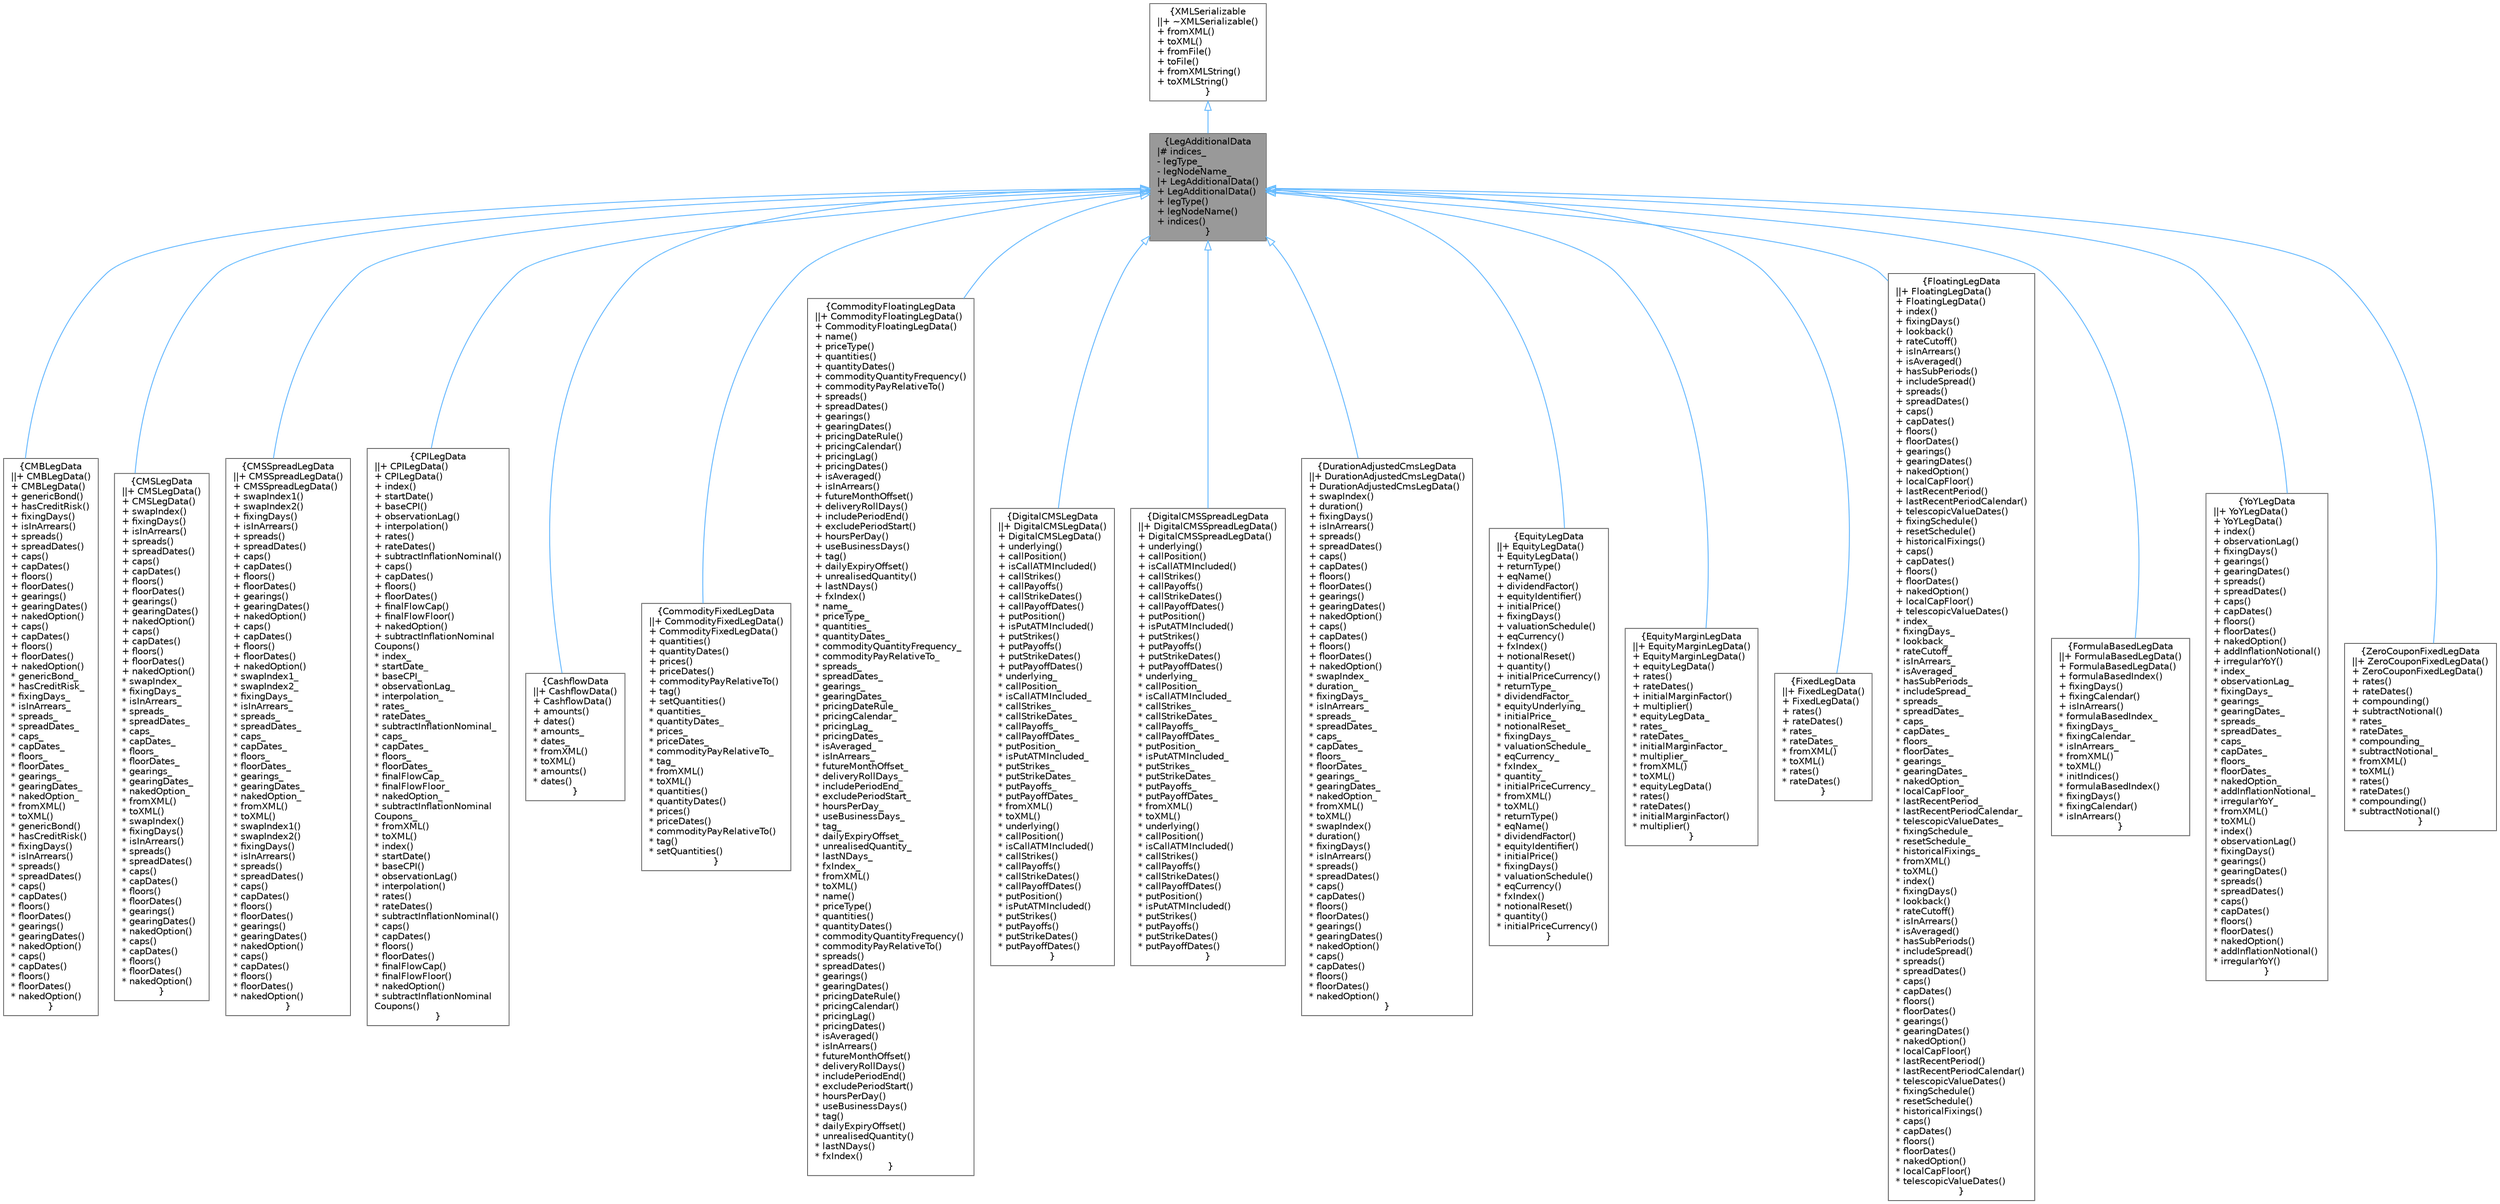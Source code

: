 digraph "LegAdditionalData"
{
 // INTERACTIVE_SVG=YES
 // LATEX_PDF_SIZE
  bgcolor="transparent";
  edge [fontname=Helvetica,fontsize=10,labelfontname=Helvetica,labelfontsize=10];
  node [fontname=Helvetica,fontsize=10,shape=box,height=0.2,width=0.4];
  Node1 [label="{LegAdditionalData\n|# indices_\l- legType_\l- legNodeName_\l|+ LegAdditionalData()\l+ LegAdditionalData()\l+ legType()\l+ legNodeName()\l+ indices()\l}",height=0.2,width=0.4,color="gray40", fillcolor="grey60", style="filled", fontcolor="black",tooltip="Serializable Additional Leg Data."];
  Node2 -> Node1 [dir="back",color="steelblue1",style="solid",arrowtail="onormal"];
  Node2 [label="{XMLSerializable\n||+ ~XMLSerializable()\l+ fromXML()\l+ toXML()\l+ fromFile()\l+ toFile()\l+ fromXMLString()\l+ toXMLString()\l}",height=0.2,width=0.4,color="gray40", fillcolor="white", style="filled",URL="$classore_1_1data_1_1_x_m_l_serializable.html",tooltip="Base class for all serializable classes."];
  Node1 -> Node3 [dir="back",color="steelblue1",style="solid",arrowtail="onormal"];
  Node3 [label="{CMBLegData\n||+ CMBLegData()\l+ CMBLegData()\l+ genericBond()\l+ hasCreditRisk()\l+ fixingDays()\l+ isInArrears()\l+ spreads()\l+ spreadDates()\l+ caps()\l+ capDates()\l+ floors()\l+ floorDates()\l+ gearings()\l+ gearingDates()\l+ nakedOption()\l+ caps()\l+ capDates()\l+ floors()\l+ floorDates()\l+ nakedOption()\l* genericBond_\l* hasCreditRisk_\l* fixingDays_\l* isInArrears_\l* spreads_\l* spreadDates_\l* caps_\l* capDates_\l* floors_\l* floorDates_\l* gearings_\l* gearingDates_\l* nakedOption_\l* fromXML()\l* toXML()\l* genericBond()\l* hasCreditRisk()\l* fixingDays()\l* isInArrears()\l* spreads()\l* spreadDates()\l* caps()\l* capDates()\l* floors()\l* floorDates()\l* gearings()\l* gearingDates()\l* nakedOption()\l* caps()\l* capDates()\l* floors()\l* floorDates()\l* nakedOption()\l}",height=0.2,width=0.4,color="gray40", fillcolor="white", style="filled",URL="$classore_1_1data_1_1_c_m_b_leg_data.html",tooltip="Serializable Constant Maturity Bond Yield Leg Data."];
  Node1 -> Node4 [dir="back",color="steelblue1",style="solid",arrowtail="onormal"];
  Node4 [label="{CMSLegData\n||+ CMSLegData()\l+ CMSLegData()\l+ swapIndex()\l+ fixingDays()\l+ isInArrears()\l+ spreads()\l+ spreadDates()\l+ caps()\l+ capDates()\l+ floors()\l+ floorDates()\l+ gearings()\l+ gearingDates()\l+ nakedOption()\l+ caps()\l+ capDates()\l+ floors()\l+ floorDates()\l+ nakedOption()\l* swapIndex_\l* fixingDays_\l* isInArrears_\l* spreads_\l* spreadDates_\l* caps_\l* capDates_\l* floors_\l* floorDates_\l* gearings_\l* gearingDates_\l* nakedOption_\l* fromXML()\l* toXML()\l* swapIndex()\l* fixingDays()\l* isInArrears()\l* spreads()\l* spreadDates()\l* caps()\l* capDates()\l* floors()\l* floorDates()\l* gearings()\l* gearingDates()\l* nakedOption()\l* caps()\l* capDates()\l* floors()\l* floorDates()\l* nakedOption()\l}",height=0.2,width=0.4,color="gray40", fillcolor="white", style="filled",URL="$classore_1_1data_1_1_c_m_s_leg_data.html",tooltip="Serializable CMS Leg Data."];
  Node1 -> Node5 [dir="back",color="steelblue1",style="solid",arrowtail="onormal"];
  Node5 [label="{CMSSpreadLegData\n||+ CMSSpreadLegData()\l+ CMSSpreadLegData()\l+ swapIndex1()\l+ swapIndex2()\l+ fixingDays()\l+ isInArrears()\l+ spreads()\l+ spreadDates()\l+ caps()\l+ capDates()\l+ floors()\l+ floorDates()\l+ gearings()\l+ gearingDates()\l+ nakedOption()\l+ caps()\l+ capDates()\l+ floors()\l+ floorDates()\l+ nakedOption()\l* swapIndex1_\l* swapIndex2_\l* fixingDays_\l* isInArrears_\l* spreads_\l* spreadDates_\l* caps_\l* capDates_\l* floors_\l* floorDates_\l* gearings_\l* gearingDates_\l* nakedOption_\l* fromXML()\l* toXML()\l* swapIndex1()\l* swapIndex2()\l* fixingDays()\l* isInArrears()\l* spreads()\l* spreadDates()\l* caps()\l* capDates()\l* floors()\l* floorDates()\l* gearings()\l* gearingDates()\l* nakedOption()\l* caps()\l* capDates()\l* floors()\l* floorDates()\l* nakedOption()\l}",height=0.2,width=0.4,color="gray40", fillcolor="white", style="filled",URL="$classore_1_1data_1_1_c_m_s_spread_leg_data.html",tooltip="Serializable CMS Spread Leg Data."];
  Node1 -> Node6 [dir="back",color="steelblue1",style="solid",arrowtail="onormal"];
  Node6 [label="{CPILegData\n||+ CPILegData()\l+ CPILegData()\l+ index()\l+ startDate()\l+ baseCPI()\l+ observationLag()\l+ interpolation()\l+ rates()\l+ rateDates()\l+ subtractInflationNominal()\l+ caps()\l+ capDates()\l+ floors()\l+ floorDates()\l+ finalFlowCap()\l+ finalFlowFloor()\l+ nakedOption()\l+ subtractInflationNominal\lCoupons()\l* index_\l* startDate_\l* baseCPI_\l* observationLag_\l* interpolation_\l* rates_\l* rateDates_\l* subtractInflationNominal_\l* caps_\l* capDates_\l* floors_\l* floorDates_\l* finalFlowCap_\l* finalFlowFloor_\l* nakedOption_\l* subtractInflationNominal\lCoupons_\l* fromXML()\l* toXML()\l* index()\l* startDate()\l* baseCPI()\l* observationLag()\l* interpolation()\l* rates()\l* rateDates()\l* subtractInflationNominal()\l* caps()\l* capDates()\l* floors()\l* floorDates()\l* finalFlowCap()\l* finalFlowFloor()\l* nakedOption()\l* subtractInflationNominal\lCoupons()\l}",height=0.2,width=0.4,color="gray40", fillcolor="white", style="filled",URL="$classore_1_1data_1_1_c_p_i_leg_data.html",tooltip="Serializable CPI Leg Data."];
  Node1 -> Node7 [dir="back",color="steelblue1",style="solid",arrowtail="onormal"];
  Node7 [label="{CashflowData\n||+ CashflowData()\l+ CashflowData()\l+ amounts()\l+ dates()\l* amounts_\l* dates_\l* fromXML()\l* toXML()\l* amounts()\l* dates()\l}",height=0.2,width=0.4,color="gray40", fillcolor="white", style="filled",URL="$classore_1_1data_1_1_cashflow_data.html",tooltip="Serializable Cashflow Leg Data."];
  Node1 -> Node8 [dir="back",color="steelblue1",style="solid",arrowtail="onormal"];
  Node8 [label="{CommodityFixedLegData\n||+ CommodityFixedLegData()\l+ CommodityFixedLegData()\l+ quantities()\l+ quantityDates()\l+ prices()\l+ priceDates()\l+ commodityPayRelativeTo()\l+ tag()\l+ setQuantities()\l* quantities_\l* quantityDates_\l* prices_\l* priceDates_\l* commodityPayRelativeTo_\l* tag_\l* fromXML()\l* toXML()\l* quantities()\l* quantityDates()\l* prices()\l* priceDates()\l* commodityPayRelativeTo()\l* tag()\l* setQuantities()\l}",height=0.2,width=0.4,color="gray40", fillcolor="white", style="filled",URL="$classore_1_1data_1_1_commodity_fixed_leg_data.html",tooltip=" "];
  Node1 -> Node9 [dir="back",color="steelblue1",style="solid",arrowtail="onormal"];
  Node9 [label="{CommodityFloatingLegData\n||+ CommodityFloatingLegData()\l+ CommodityFloatingLegData()\l+ name()\l+ priceType()\l+ quantities()\l+ quantityDates()\l+ commodityQuantityFrequency()\l+ commodityPayRelativeTo()\l+ spreads()\l+ spreadDates()\l+ gearings()\l+ gearingDates()\l+ pricingDateRule()\l+ pricingCalendar()\l+ pricingLag()\l+ pricingDates()\l+ isAveraged()\l+ isInArrears()\l+ futureMonthOffset()\l+ deliveryRollDays()\l+ includePeriodEnd()\l+ excludePeriodStart()\l+ hoursPerDay()\l+ useBusinessDays()\l+ tag()\l+ dailyExpiryOffset()\l+ unrealisedQuantity()\l+ lastNDays()\l+ fxIndex()\l* name_\l* priceType_\l* quantities_\l* quantityDates_\l* commodityQuantityFrequency_\l* commodityPayRelativeTo_\l* spreads_\l* spreadDates_\l* gearings_\l* gearingDates_\l* pricingDateRule_\l* pricingCalendar_\l* pricingLag_\l* pricingDates_\l* isAveraged_\l* isInArrears_\l* futureMonthOffset_\l* deliveryRollDays_\l* includePeriodEnd_\l* excludePeriodStart_\l* hoursPerDay_\l* useBusinessDays_\l* tag_\l* dailyExpiryOffset_\l* unrealisedQuantity_\l* lastNDays_\l* fxIndex_\l* fromXML()\l* toXML()\l* name()\l* priceType()\l* quantities()\l* quantityDates()\l* commodityQuantityFrequency()\l* commodityPayRelativeTo()\l* spreads()\l* spreadDates()\l* gearings()\l* gearingDates()\l* pricingDateRule()\l* pricingCalendar()\l* pricingLag()\l* pricingDates()\l* isAveraged()\l* isInArrears()\l* futureMonthOffset()\l* deliveryRollDays()\l* includePeriodEnd()\l* excludePeriodStart()\l* hoursPerDay()\l* useBusinessDays()\l* tag()\l* dailyExpiryOffset()\l* unrealisedQuantity()\l* lastNDays()\l* fxIndex()\l}",height=0.2,width=0.4,color="gray40", fillcolor="white", style="filled",URL="$classore_1_1data_1_1_commodity_floating_leg_data.html",tooltip=" "];
  Node1 -> Node10 [dir="back",color="steelblue1",style="solid",arrowtail="onormal"];
  Node10 [label="{DigitalCMSLegData\n||+ DigitalCMSLegData()\l+ DigitalCMSLegData()\l+ underlying()\l+ callPosition()\l+ isCallATMIncluded()\l+ callStrikes()\l+ callPayoffs()\l+ callStrikeDates()\l+ callPayoffDates()\l+ putPosition()\l+ isPutATMIncluded()\l+ putStrikes()\l+ putPayoffs()\l+ putStrikeDates()\l+ putPayoffDates()\l* underlying_\l* callPosition_\l* isCallATMIncluded_\l* callStrikes_\l* callStrikeDates_\l* callPayoffs_\l* callPayoffDates_\l* putPosition_\l* isPutATMIncluded_\l* putStrikes_\l* putStrikeDates_\l* putPayoffs_\l* putPayoffDates_\l* fromXML()\l* toXML()\l* underlying()\l* callPosition()\l* isCallATMIncluded()\l* callStrikes()\l* callPayoffs()\l* callStrikeDates()\l* callPayoffDates()\l* putPosition()\l* isPutATMIncluded()\l* putStrikes()\l* putPayoffs()\l* putStrikeDates()\l* putPayoffDates()\l}",height=0.2,width=0.4,color="gray40", fillcolor="white", style="filled",URL="$classore_1_1data_1_1_digital_c_m_s_leg_data.html",tooltip="Serializable Digital CMS Leg Data."];
  Node1 -> Node11 [dir="back",color="steelblue1",style="solid",arrowtail="onormal"];
  Node11 [label="{DigitalCMSSpreadLegData\n||+ DigitalCMSSpreadLegData()\l+ DigitalCMSSpreadLegData()\l+ underlying()\l+ callPosition()\l+ isCallATMIncluded()\l+ callStrikes()\l+ callPayoffs()\l+ callStrikeDates()\l+ callPayoffDates()\l+ putPosition()\l+ isPutATMIncluded()\l+ putStrikes()\l+ putPayoffs()\l+ putStrikeDates()\l+ putPayoffDates()\l* underlying_\l* callPosition_\l* isCallATMIncluded_\l* callStrikes_\l* callStrikeDates_\l* callPayoffs_\l* callPayoffDates_\l* putPosition_\l* isPutATMIncluded_\l* putStrikes_\l* putStrikeDates_\l* putPayoffs_\l* putPayoffDates_\l* fromXML()\l* toXML()\l* underlying()\l* callPosition()\l* isCallATMIncluded()\l* callStrikes()\l* callPayoffs()\l* callStrikeDates()\l* callPayoffDates()\l* putPosition()\l* isPutATMIncluded()\l* putStrikes()\l* putPayoffs()\l* putStrikeDates()\l* putPayoffDates()\l}",height=0.2,width=0.4,color="gray40", fillcolor="white", style="filled",URL="$classore_1_1data_1_1_digital_c_m_s_spread_leg_data.html",tooltip="Serializable Digital CMS Spread Leg Data."];
  Node1 -> Node12 [dir="back",color="steelblue1",style="solid",arrowtail="onormal"];
  Node12 [label="{DurationAdjustedCmsLegData\n||+ DurationAdjustedCmsLegData()\l+ DurationAdjustedCmsLegData()\l+ swapIndex()\l+ duration()\l+ fixingDays()\l+ isInArrears()\l+ spreads()\l+ spreadDates()\l+ caps()\l+ capDates()\l+ floors()\l+ floorDates()\l+ gearings()\l+ gearingDates()\l+ nakedOption()\l+ caps()\l+ capDates()\l+ floors()\l+ floorDates()\l+ nakedOption()\l* swapIndex_\l* duration_\l* fixingDays_\l* isInArrears_\l* spreads_\l* spreadDates_\l* caps_\l* capDates_\l* floors_\l* floorDates_\l* gearings_\l* gearingDates_\l* nakedOption_\l* fromXML()\l* toXML()\l* swapIndex()\l* duration()\l* fixingDays()\l* isInArrears()\l* spreads()\l* spreadDates()\l* caps()\l* capDates()\l* floors()\l* floorDates()\l* gearings()\l* gearingDates()\l* nakedOption()\l* caps()\l* capDates()\l* floors()\l* floorDates()\l* nakedOption()\l}",height=0.2,width=0.4,color="gray40", fillcolor="white", style="filled",URL="$classore_1_1data_1_1_duration_adjusted_cms_leg_data.html",tooltip=" "];
  Node1 -> Node13 [dir="back",color="steelblue1",style="solid",arrowtail="onormal"];
  Node13 [label="{EquityLegData\n||+ EquityLegData()\l+ EquityLegData()\l+ returnType()\l+ eqName()\l+ dividendFactor()\l+ equityIdentifier()\l+ initialPrice()\l+ fixingDays()\l+ valuationSchedule()\l+ eqCurrency()\l+ fxIndex()\l+ notionalReset()\l+ quantity()\l+ initialPriceCurrency()\l* returnType_\l* dividendFactor_\l* equityUnderlying_\l* initialPrice_\l* notionalReset_\l* fixingDays_\l* valuationSchedule_\l* eqCurrency_\l* fxIndex_\l* quantity_\l* initialPriceCurrency_\l* fromXML()\l* toXML()\l* returnType()\l* eqName()\l* dividendFactor()\l* equityIdentifier()\l* initialPrice()\l* fixingDays()\l* valuationSchedule()\l* eqCurrency()\l* fxIndex()\l* notionalReset()\l* quantity()\l* initialPriceCurrency()\l}",height=0.2,width=0.4,color="gray40", fillcolor="white", style="filled",URL="$classore_1_1data_1_1_equity_leg_data.html",tooltip="Serializable Fixed Leg Data."];
  Node1 -> Node14 [dir="back",color="steelblue1",style="solid",arrowtail="onormal"];
  Node14 [label="{EquityMarginLegData\n||+ EquityMarginLegData()\l+ EquityMarginLegData()\l+ equityLegData()\l+ rates()\l+ rateDates()\l+ initialMarginFactor()\l+ multiplier()\l* equityLegData_\l* rates_\l* rateDates_\l* initialMarginFactor_\l* multiplier_\l* fromXML()\l* toXML()\l* equityLegData()\l* rates()\l* rateDates()\l* initialMarginFactor()\l* multiplier()\l}",height=0.2,width=0.4,color="gray40", fillcolor="white", style="filled",URL="$classore_1_1data_1_1_equity_margin_leg_data.html",tooltip="Serializable Equity Margin Leg Data."];
  Node1 -> Node15 [dir="back",color="steelblue1",style="solid",arrowtail="onormal"];
  Node15 [label="{FixedLegData\n||+ FixedLegData()\l+ FixedLegData()\l+ rates()\l+ rateDates()\l* rates_\l* rateDates_\l* fromXML()\l* toXML()\l* rates()\l* rateDates()\l}",height=0.2,width=0.4,color="gray40", fillcolor="white", style="filled",URL="$classore_1_1data_1_1_fixed_leg_data.html",tooltip="Serializable Fixed Leg Data."];
  Node1 -> Node16 [dir="back",color="steelblue1",style="solid",arrowtail="onormal"];
  Node16 [label="{FloatingLegData\n||+ FloatingLegData()\l+ FloatingLegData()\l+ index()\l+ fixingDays()\l+ lookback()\l+ rateCutoff()\l+ isInArrears()\l+ isAveraged()\l+ hasSubPeriods()\l+ includeSpread()\l+ spreads()\l+ spreadDates()\l+ caps()\l+ capDates()\l+ floors()\l+ floorDates()\l+ gearings()\l+ gearingDates()\l+ nakedOption()\l+ localCapFloor()\l+ lastRecentPeriod()\l+ lastRecentPeriodCalendar()\l+ telescopicValueDates()\l+ fixingSchedule()\l+ resetSchedule()\l+ historicalFixings()\l+ caps()\l+ capDates()\l+ floors()\l+ floorDates()\l+ nakedOption()\l+ localCapFloor()\l+ telescopicValueDates()\l* index_\l* fixingDays_\l* lookback_\l* rateCutoff_\l* isInArrears_\l* isAveraged_\l* hasSubPeriods_\l* includeSpread_\l* spreads_\l* spreadDates_\l* caps_\l* capDates_\l* floors_\l* floorDates_\l* gearings_\l* gearingDates_\l* nakedOption_\l* localCapFloor_\l* lastRecentPeriod_\l* lastRecentPeriodCalendar_\l* telescopicValueDates_\l* fixingSchedule_\l* resetSchedule_\l* historicalFixings_\l* fromXML()\l* toXML()\l* index()\l* fixingDays()\l* lookback()\l* rateCutoff()\l* isInArrears()\l* isAveraged()\l* hasSubPeriods()\l* includeSpread()\l* spreads()\l* spreadDates()\l* caps()\l* capDates()\l* floors()\l* floorDates()\l* gearings()\l* gearingDates()\l* nakedOption()\l* localCapFloor()\l* lastRecentPeriod()\l* lastRecentPeriodCalendar()\l* telescopicValueDates()\l* fixingSchedule()\l* resetSchedule()\l* historicalFixings()\l* caps()\l* capDates()\l* floors()\l* floorDates()\l* nakedOption()\l* localCapFloor()\l* telescopicValueDates()\l}",height=0.2,width=0.4,color="gray40", fillcolor="white", style="filled",URL="$classore_1_1data_1_1_floating_leg_data.html",tooltip="Serializable Floating Leg Data."];
  Node1 -> Node17 [dir="back",color="steelblue1",style="solid",arrowtail="onormal"];
  Node17 [label="{FormulaBasedLegData\n||+ FormulaBasedLegData()\l+ FormulaBasedLegData()\l+ formulaBasedIndex()\l+ fixingDays()\l+ fixingCalendar()\l+ isInArrears()\l* formulaBasedIndex_\l* fixingDays_\l* fixingCalendar_\l* isInArrears_\l* fromXML()\l* toXML()\l* initIndices()\l* formulaBasedIndex()\l* fixingDays()\l* fixingCalendar()\l* isInArrears()\l}",height=0.2,width=0.4,color="gray40", fillcolor="white", style="filled",URL="$classore_1_1data_1_1_formula_based_leg_data.html",tooltip=" "];
  Node1 -> Node18 [dir="back",color="steelblue1",style="solid",arrowtail="onormal"];
  Node18 [label="{YoYLegData\n||+ YoYLegData()\l+ YoYLegData()\l+ index()\l+ observationLag()\l+ fixingDays()\l+ gearings()\l+ gearingDates()\l+ spreads()\l+ spreadDates()\l+ caps()\l+ capDates()\l+ floors()\l+ floorDates()\l+ nakedOption()\l+ addInflationNotional()\l+ irregularYoY()\l* index_\l* observationLag_\l* fixingDays_\l* gearings_\l* gearingDates_\l* spreads_\l* spreadDates_\l* caps_\l* capDates_\l* floors_\l* floorDates_\l* nakedOption_\l* addInflationNotional_\l* irregularYoY_\l* fromXML()\l* toXML()\l* index()\l* observationLag()\l* fixingDays()\l* gearings()\l* gearingDates()\l* spreads()\l* spreadDates()\l* caps()\l* capDates()\l* floors()\l* floorDates()\l* nakedOption()\l* addInflationNotional()\l* irregularYoY()\l}",height=0.2,width=0.4,color="gray40", fillcolor="white", style="filled",URL="$classore_1_1data_1_1_yo_y_leg_data.html",tooltip="Serializable YoY Leg Data."];
  Node1 -> Node19 [dir="back",color="steelblue1",style="solid",arrowtail="onormal"];
  Node19 [label="{ZeroCouponFixedLegData\n||+ ZeroCouponFixedLegData()\l+ ZeroCouponFixedLegData()\l+ rates()\l+ rateDates()\l+ compounding()\l+ subtractNotional()\l* rates_\l* rateDates_\l* compounding_\l* subtractNotional_\l* fromXML()\l* toXML()\l* rates()\l* rateDates()\l* compounding()\l* subtractNotional()\l}",height=0.2,width=0.4,color="gray40", fillcolor="white", style="filled",URL="$classore_1_1data_1_1_zero_coupon_fixed_leg_data.html",tooltip="Serializable Fixed Leg Data."];
}
